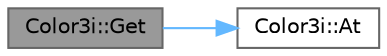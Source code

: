 digraph "Color3i::Get"
{
 // LATEX_PDF_SIZE
  bgcolor="transparent";
  edge [fontname=Helvetica,fontsize=10,labelfontname=Helvetica,labelfontsize=10];
  node [fontname=Helvetica,fontsize=10,shape=box,height=0.2,width=0.4];
  rankdir="LR";
  Node1 [id="Node000001",label="Color3i::Get",height=0.2,width=0.4,color="gray40", fillcolor="grey60", style="filled", fontcolor="black",tooltip=" "];
  Node1 -> Node2 [id="edge1_Node000001_Node000002",color="steelblue1",style="solid",tooltip=" "];
  Node2 [id="Node000002",label="Color3i::At",height=0.2,width=0.4,color="grey40", fillcolor="white", style="filled",URL="$de/d12/struct_color3i_ac5dd53545889d7bef66300950d7520df.html#ac5dd53545889d7bef66300950d7520df",tooltip=" "];
}
